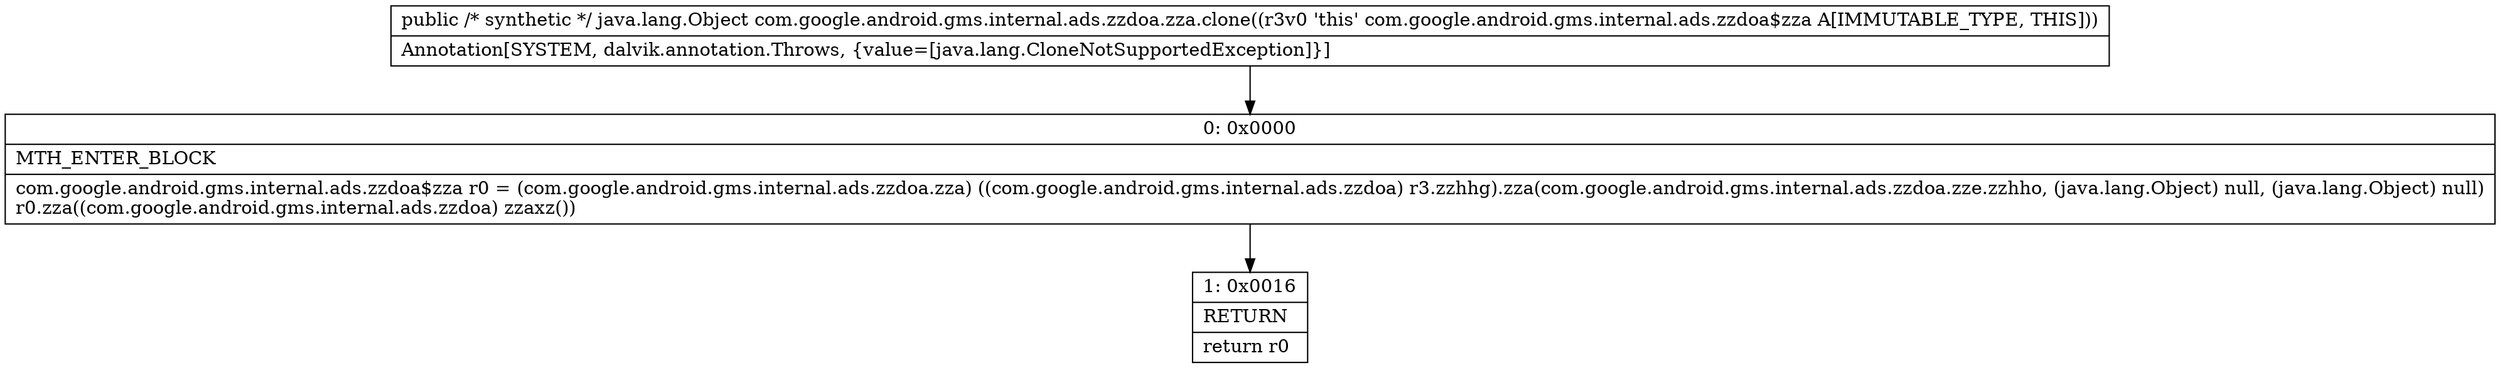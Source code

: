 digraph "CFG forcom.google.android.gms.internal.ads.zzdoa.zza.clone()Ljava\/lang\/Object;" {
Node_0 [shape=record,label="{0\:\ 0x0000|MTH_ENTER_BLOCK\l|com.google.android.gms.internal.ads.zzdoa$zza r0 = (com.google.android.gms.internal.ads.zzdoa.zza) ((com.google.android.gms.internal.ads.zzdoa) r3.zzhhg).zza(com.google.android.gms.internal.ads.zzdoa.zze.zzhho, (java.lang.Object) null, (java.lang.Object) null)\lr0.zza((com.google.android.gms.internal.ads.zzdoa) zzaxz())\l}"];
Node_1 [shape=record,label="{1\:\ 0x0016|RETURN\l|return r0\l}"];
MethodNode[shape=record,label="{public \/* synthetic *\/ java.lang.Object com.google.android.gms.internal.ads.zzdoa.zza.clone((r3v0 'this' com.google.android.gms.internal.ads.zzdoa$zza A[IMMUTABLE_TYPE, THIS]))  | Annotation[SYSTEM, dalvik.annotation.Throws, \{value=[java.lang.CloneNotSupportedException]\}]\l}"];
MethodNode -> Node_0;
Node_0 -> Node_1;
}

